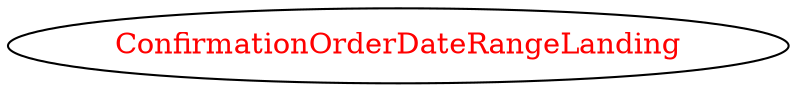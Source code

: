 digraph dependencyGraph {
 concentrate=true;
 ranksep="2.0";
 rankdir="LR"; 
 splines="ortho";
"ConfirmationOrderDateRangeLanding" [fontcolor="red"];
}